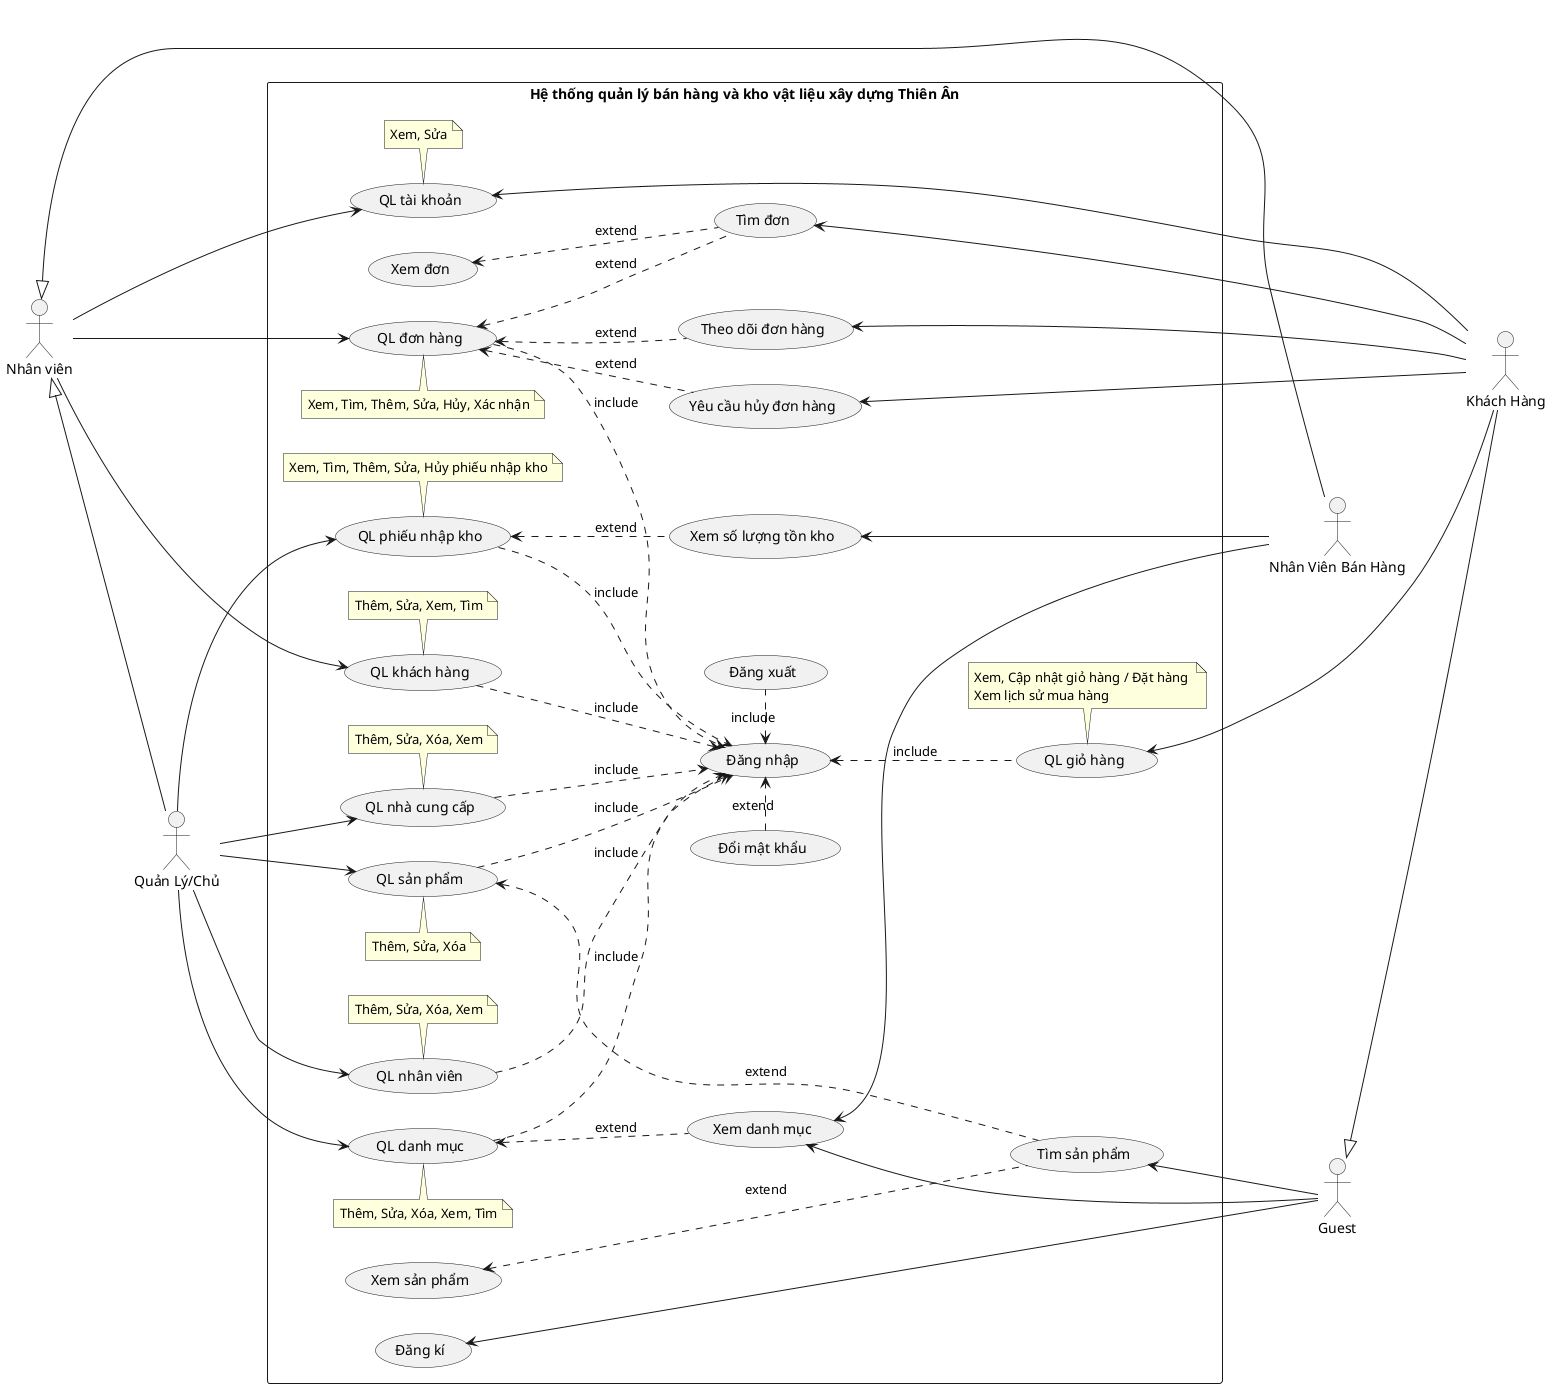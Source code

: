 @startuml

skinparam shadowing false
left to right direction

'------------- Actor -------------

actor "Nhân viên" as NV
actor "Quản Lý/Chủ" as NVQL
actor "Nhân Viên Bán Hàng" as NVBH
actor "Guest" as GUEST
actor "Khách Hàng" as KH

    '----------- Kế thừa -----------

    ' NVQL --|> NV
    NV <|-- NVQL
    ' NVBH --|> NV
    NV <|-- NVBH
    ' KH --|> GUEST
    GUEST <|-- KH

'------------- Boundary -------------

rectangle "Hệ thống quản lý bán hàng và kho vật liệu xây dựng Thiên Ân" {

    '>>>>>>>>>>>>>>> Khai báo >>>>>>>>>>>>>>>

    '------------- UceeCase Tổng quát -------------

    'Quản lý Tài khoản
    (QL tài khoản) as QLTK
    'Quản lý Danh mục
    (QL danh mục) as QLDM
    'Quản lý Kho hàng
    (QL phiếu nhập kho) as QLKHO
    'Quản lý Nhân viên
    (QL nhân viên) as QLNV
    'Quản lý Nhà cung cấp
    (QL nhà cung cấp) as QLNCC
    'Quản lý Đơn hàng
    (QL đơn hàng) as QLDH
    'Quản lý Sản phẩm
    (QL sản phẩm) as QLSP
    'Quản lý Giỏ hàng
    (QL giỏ hàng) as QLGH
    'Quản lý Khách hàng
    (QL khách hàng) as QLKH

    note bottom of QLTK: Xem, Sửa
    note top of QLDM: Thêm, Sửa, Xóa, Xem, Tìm
    note bottom of QLKHO: Xem, Tìm, Thêm, Sửa, Hủy phiếu nhập kho
    note bottom of QLNV: Thêm, Sửa, Xóa, Xem
    note bottom of QLNCC: Thêm, Sửa, Xóa, Xem
    note top of QLDH: Xem, Tìm, Thêm, Sửa, Hủy, Xác nhận
    note top of QLSP: Thêm, Sửa, Xóa
    note bottom of QLGH: Xem, Cập nhật giỏ hàng / Đặt hàng \nXem lịch sử mua hàng
    note bottom of QLKH: Thêm, Sửa, Xem, Tìm

    '------------- UceeCase Chi tiết -------------

    (Xem danh mục) as XEM_DMSP
    (Xem số lượng tồn kho) as XEM_HANG
    (Tìm đơn) as TIM_DH
    (Xem đơn) as XEM_DH
    (Theo dõi đơn hàng) as THEO_DOI_DH
    (Yêu cầu hủy đơn hàng) as YCHUY_DH
    (Xem sản phẩm) as XEM_SP
    (Tìm sản phẩm) as TIM_SP
    
    (Đăng xuất) as Logout
    (Đăng nhập) as Login
    (Đăng kí) as SignUp
    (Đổi mật khẩu) as ChangePass

    '>>>>>>>>>>>>>>> Hướng >>>>>>>>>>>>>>

    Login <. Logout: include
    ChangePass .> Login : extend
    
    'Tất cả các usecase đều include Login
    QLDM ..> Login : include
    QLDH ..> Login : include
    QLSP ..> Login : include
    QLNCC ..> Login : include
    QLKH ..> Login : include
    QLNV ..> Login : include
    QLKHO ..> Login : include
    Login <.. QLGH: include

    '----------- Nhân viên (Parent) -----------
    
    NV --> QLDH
    NV --> QLTK
    NV --> QLKH

    '----------- Quản lý -----------

    NVQL --> QLDM
    NVQL --> QLKHO
    NVQL --> QLNV
    NVQL --> QLNCC
    NVQL --> QLSP

    'Sản phẩm
    QLSP <... TIM_SP: extend

    'Danh mục sp
    QLDM <.. XEM_DMSP: extend

    'Kho hàng
    QLKHO <.. XEM_HANG  : extend

    'Đơn hàng
    QLDH <.. TIM_DH: extend

    '----------- Nhân Viên Bán Hàng -----------

    ' NVBH ---> XEM_HANG
    ' NVBH --> XEM_DMSP

    XEM_HANG <--- NVBH
    XEM_DMSP <--- NVBH

    '----------- Khách Hàng -----------

    SignUp <- GUEST
    TIM_SP <-- GUEST
    XEM_DMSP <-- GUEST

    XEM_SP <... TIM_SP: extend
    XEM_DH <.. TIM_DH: extend

    QLDH <.. YCHUY_DH: extend
    QLDH <.. THEO_DOI_DH: extend

    QLGH <-- KH
    QLTK <- KH
    YCHUY_DH <-- KH
    THEO_DOI_DH <-- KH
    TIM_DH <-- KH
}

@enduml

/'======================
Hết vversion 1













Bắt đầu version 2
======================='/

@startuml

skinparam shadowing false
left to right direction

'------------- Actor -------------

actor "Nhân viên" as NV
actor "Quản Lý/Chủ" as NVQL
actor "Nhân Viên Bán Hàng" as NVBH
actor "Guest" as GUEST
actor "Khách Hàng" as KH

    '----------- Kế thừa -----------

    ' NVQL --|> NV
    NV <|-- NVQL
    ' NVBH --|> NV
    NV <|-- NVBH
    ' KH --|> GUEST
    GUEST <|-- KH

'------------- Boundary -------------

rectangle "Hệ thống quản lý bán hàng và kho vật liệu xây dựng Thiên Ân" {

    '>>>>>>>>>>>>>>> Khai báo >>>>>>>>>>>>>>>

    '------------- UceeCase Tổng quát -------------

    'Quản lý Tài khoản
    Usecase QLTK as "Quản lý tài khoản
    --
    Xem, Sửa"

    'Quản lý Danh mục
    Usecase QLDM as "Quản lý danh mục
    --
    Thêm, Sửa, Xóa, Xem, Tìm"

    'Quản lý Kho hàng
    Usecase QLKHO as "Quản lý phiếu nhập kho
    --
    Xem, Tìm, Thêm, Sửa, Hủy phiếu nhập kho"

    'Quản lý Nhân viên
    Usecase QLNV as "Quản lý nhân viên
    --
    Thêm, Sửa, Xóa, Xem"

    'Quản lý Nhà cung cấp
    Usecase QLNCC as "Quản lý nhà cung cấp
    --
    Thêm, Sửa, Xóa, Xem"

    'Quản lý Đơn hàng
    Usecase QLDH as "Quản lý đơn hàng
    --
    Xem, Tìm, Thêm, Sửa, Hủy, Xác nhận"

    'Quản lý Sản phẩm
    Usecase QLSP as "Quản lý sản phẩm
    --
    Thêm, Sửa, Xóa"

    'Quản lý Giỏ hàng
    Usecase QLGH as "Quản lý giỏ hàng
    --
    Xem, Cập nhật giỏ hàng / Đặt hàng \nXem lịch sử mua hàng"

    'Quản lý Khách hàng
    Usecase QLKH as "Quản lý khách hàng
    --
    Thêm, Sửa, Xem, Tìm"

    '------------- UceeCase Chi tiết -------------

    (Xem danh mục) as XEM_DMSP
    (Xem số lượng tồn kho) as XEM_HANG
    (Tìm đơn) as TIM_DH
    (Xem đơn) as XEM_DH
    (Theo dõi đơn hàng) as THEO_DOI_DH
    (Yêu cầu hủy đơn hàng) as YCHUY_DH
    (Xem sản phẩm) as XEM_SP
    (Tìm sản phẩm) as TIM_SP
    
    (Đăng xuất) as Logout
    (Đăng nhập) as Login
    (Đăng kí) as SignUp
    (Đổi mật khẩu) as ChangePass

    '>>>>>>>>>>>>>>> Hướng >>>>>>>>>>>>>>

    Login <. Logout: include
    ChangePass .> Login : extend
    
    'Tất cả các usecase đều include Login
    QLDM ..> Login : include
    QLDH ..> Login : include
    QLSP ..> Login : include
    QLNCC ..> Login : include
    QLKH ..> Login : include
    QLNV ..> Login : include
    QLKHO ..> Login : include
    Login <.. QLGH: include

    '----------- Nhân viên (Parent) -----------
    
    NV --> QLDH
    NV --> QLTK
    NV --> QLKH

    '----------- Quản lý -----------

    NVQL --> QLDM
    NVQL --> QLKHO
    NVQL --> QLNV
    NVQL --> QLNCC
    NVQL --> QLSP

    'Sản phẩm
    QLSP <... TIM_SP: extend

    'Danh mục sp
    QLDM <.. XEM_DMSP: extend

    'Kho hàng
    QLKHO <.. XEM_HANG  : extend

    'Đơn hàng
    QLDH <.. TIM_DH: extend

    '----------- Nhân Viên Bán Hàng -----------

    ' NVBH ---> XEM_HANG
    ' NVBH --> XEM_DMSP

    XEM_HANG <--- NVBH
    XEM_DMSP <--- NVBH

    '----------- Khách Hàng -----------

    SignUp <- GUEST
    TIM_SP <-- GUEST
    XEM_DMSP <-- GUEST

    XEM_SP <... TIM_SP: extend
    XEM_DH <.. TIM_DH: extend

    QLDH <.. YCHUY_DH: extend
    QLDH <.. THEO_DOI_DH: extend

    QLGH <-- KH
    QLTK <- KH
    YCHUY_DH <-- KH
    THEO_DOI_DH <-- KH
    TIM_DH <-- KH
}

@enduml

